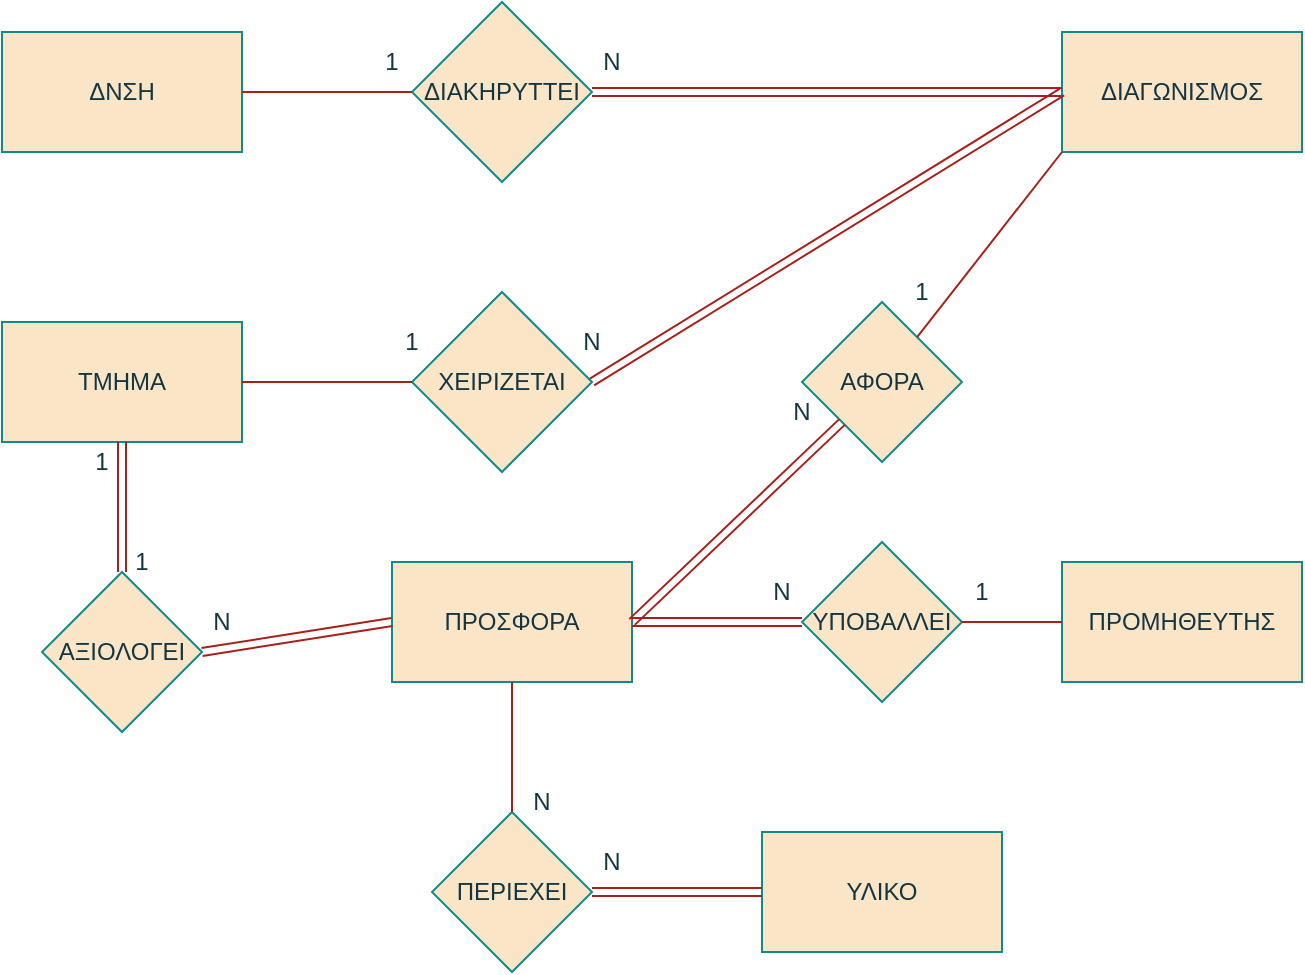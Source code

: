 <mxfile version="22.1.11" type="github">
  <diagram id="R2lEEEUBdFMjLlhIrx00" name="Page-1">
    <mxGraphModel dx="1114" dy="616" grid="1" gridSize="10" guides="1" tooltips="1" connect="1" arrows="1" fold="1" page="1" pageScale="1" pageWidth="850" pageHeight="1100" math="0" shadow="0" extFonts="Permanent Marker^https://fonts.googleapis.com/css?family=Permanent+Marker">
      <root>
        <mxCell id="0" />
        <mxCell id="1" parent="0" />
        <mxCell id="gFeTC7dQqnttg-DzdxJD-71" value="ΔΝΣΗ" style="rounded=0;whiteSpace=wrap;html=1;labelBackgroundColor=none;fillColor=#FAE5C7;strokeColor=#0F8B8D;fontColor=#143642;" parent="1" vertex="1">
          <mxGeometry x="130" y="60" width="120" height="60" as="geometry" />
        </mxCell>
        <mxCell id="gFeTC7dQqnttg-DzdxJD-72" value="ΔΙΑΓΩΝΙΣΜΟΣ" style="rounded=0;whiteSpace=wrap;html=1;labelBackgroundColor=none;fillColor=#FAE5C7;strokeColor=#0F8B8D;fontColor=#143642;" parent="1" vertex="1">
          <mxGeometry x="660" y="60" width="120" height="60" as="geometry" />
        </mxCell>
        <mxCell id="gFeTC7dQqnttg-DzdxJD-73" value="ΠΡΟΣΦΟΡΑ" style="rounded=0;whiteSpace=wrap;html=1;labelBackgroundColor=none;fillColor=#FAE5C7;strokeColor=#0F8B8D;fontColor=#143642;" parent="1" vertex="1">
          <mxGeometry x="325" y="325" width="120" height="60" as="geometry" />
        </mxCell>
        <mxCell id="gFeTC7dQqnttg-DzdxJD-74" value="ΠΡΟΜΗΘΕΥΤΗΣ" style="rounded=0;whiteSpace=wrap;html=1;labelBackgroundColor=none;fillColor=#FAE5C7;strokeColor=#0F8B8D;fontColor=#143642;" parent="1" vertex="1">
          <mxGeometry x="660" y="325" width="120" height="60" as="geometry" />
        </mxCell>
        <mxCell id="gFeTC7dQqnttg-DzdxJD-75" value="ΤΜΗΜΑ" style="rounded=0;whiteSpace=wrap;html=1;labelBackgroundColor=none;fillColor=#FAE5C7;strokeColor=#0F8B8D;fontColor=#143642;" parent="1" vertex="1">
          <mxGeometry x="130" y="205" width="120" height="60" as="geometry" />
        </mxCell>
        <mxCell id="gFeTC7dQqnttg-DzdxJD-76" value="ΥΛΙΚΟ" style="rounded=0;whiteSpace=wrap;html=1;labelBackgroundColor=none;fillColor=#FAE5C7;strokeColor=#0F8B8D;fontColor=#143642;" parent="1" vertex="1">
          <mxGeometry x="510" y="460" width="120" height="60" as="geometry" />
        </mxCell>
        <mxCell id="gFeTC7dQqnttg-DzdxJD-77" value="ΔΙΑΚΗΡΥΤΤΕΙ" style="rhombus;whiteSpace=wrap;html=1;rounded=0;labelBackgroundColor=none;fillColor=#FAE5C7;strokeColor=#0F8B8D;fontColor=#143642;" parent="1" vertex="1">
          <mxGeometry x="335" y="45" width="90" height="90" as="geometry" />
        </mxCell>
        <mxCell id="gFeTC7dQqnttg-DzdxJD-78" value="" style="shape=link;html=1;rounded=0;exitX=1;exitY=0.5;exitDx=0;exitDy=0;entryX=0;entryY=0.5;entryDx=0;entryDy=0;labelBackgroundColor=none;strokeColor=#A8201A;fontColor=default;" parent="1" source="gFeTC7dQqnttg-DzdxJD-77" target="gFeTC7dQqnttg-DzdxJD-72" edge="1">
          <mxGeometry width="100" relative="1" as="geometry">
            <mxPoint x="370" y="320" as="sourcePoint" />
            <mxPoint x="470" y="320" as="targetPoint" />
            <Array as="points" />
          </mxGeometry>
        </mxCell>
        <mxCell id="gFeTC7dQqnttg-DzdxJD-79" value="" style="endArrow=none;html=1;rounded=0;exitX=1;exitY=0.5;exitDx=0;exitDy=0;entryX=0;entryY=0.5;entryDx=0;entryDy=0;labelBackgroundColor=none;strokeColor=#A8201A;fontColor=default;" parent="1" source="gFeTC7dQqnttg-DzdxJD-71" target="gFeTC7dQqnttg-DzdxJD-77" edge="1">
          <mxGeometry width="50" height="50" relative="1" as="geometry">
            <mxPoint x="400" y="340" as="sourcePoint" />
            <mxPoint x="450" y="290" as="targetPoint" />
            <Array as="points">
              <mxPoint x="300" y="90" />
            </Array>
          </mxGeometry>
        </mxCell>
        <mxCell id="gFeTC7dQqnttg-DzdxJD-80" value="Ν" style="text;strokeColor=none;align=center;fillColor=none;html=1;verticalAlign=middle;whiteSpace=wrap;rounded=0;labelBackgroundColor=none;fontColor=#143642;" parent="1" vertex="1">
          <mxGeometry x="425" y="60" width="20" height="30" as="geometry" />
        </mxCell>
        <mxCell id="gFeTC7dQqnttg-DzdxJD-81" value="1" style="text;strokeColor=none;align=center;fillColor=none;html=1;verticalAlign=middle;whiteSpace=wrap;rounded=0;labelBackgroundColor=none;fontColor=#143642;" parent="1" vertex="1">
          <mxGeometry x="170" y="260" width="20" height="30" as="geometry" />
        </mxCell>
        <mxCell id="gFeTC7dQqnttg-DzdxJD-82" value="ΧΕΙΡΙΖΕΤΑΙ" style="rhombus;whiteSpace=wrap;html=1;rounded=0;labelBackgroundColor=none;fillColor=#FAE5C7;strokeColor=#0F8B8D;fontColor=#143642;" parent="1" vertex="1">
          <mxGeometry x="335" y="190" width="90" height="90" as="geometry" />
        </mxCell>
        <mxCell id="gFeTC7dQqnttg-DzdxJD-83" value="" style="shape=link;html=1;rounded=0;entryX=0;entryY=0.5;entryDx=0;entryDy=0;exitX=1;exitY=0.5;exitDx=0;exitDy=0;labelBackgroundColor=none;strokeColor=#A8201A;fontColor=default;" parent="1" source="gFeTC7dQqnttg-DzdxJD-82" target="gFeTC7dQqnttg-DzdxJD-72" edge="1">
          <mxGeometry width="100" relative="1" as="geometry">
            <mxPoint x="425" y="210" as="sourcePoint" />
            <mxPoint x="470" y="320" as="targetPoint" />
          </mxGeometry>
        </mxCell>
        <mxCell id="gFeTC7dQqnttg-DzdxJD-84" value="" style="endArrow=none;html=1;rounded=0;exitX=1;exitY=0.5;exitDx=0;exitDy=0;entryX=0;entryY=0.5;entryDx=0;entryDy=0;labelBackgroundColor=none;strokeColor=#A8201A;fontColor=default;" parent="1" source="gFeTC7dQqnttg-DzdxJD-75" target="gFeTC7dQqnttg-DzdxJD-82" edge="1">
          <mxGeometry width="50" height="50" relative="1" as="geometry">
            <mxPoint x="400" y="340" as="sourcePoint" />
            <mxPoint x="450" y="290" as="targetPoint" />
          </mxGeometry>
        </mxCell>
        <mxCell id="gFeTC7dQqnttg-DzdxJD-85" value="1" style="text;strokeColor=none;align=center;fillColor=none;html=1;verticalAlign=middle;whiteSpace=wrap;rounded=0;labelBackgroundColor=none;fontColor=#143642;" parent="1" vertex="1">
          <mxGeometry x="325" y="200" width="20" height="30" as="geometry" />
        </mxCell>
        <mxCell id="gFeTC7dQqnttg-DzdxJD-86" value="Ν" style="text;strokeColor=none;align=center;fillColor=none;html=1;verticalAlign=middle;whiteSpace=wrap;rounded=0;labelBackgroundColor=none;fontColor=#143642;" parent="1" vertex="1">
          <mxGeometry x="415" y="200" width="20" height="30" as="geometry" />
        </mxCell>
        <mxCell id="gFeTC7dQqnttg-DzdxJD-87" value="ΑΦΟΡΑ" style="rhombus;whiteSpace=wrap;html=1;rounded=0;labelBackgroundColor=none;fillColor=#FAE5C7;strokeColor=#0F8B8D;fontColor=#143642;" parent="1" vertex="1">
          <mxGeometry x="530" y="195" width="80" height="80" as="geometry" />
        </mxCell>
        <mxCell id="gFeTC7dQqnttg-DzdxJD-88" value="" style="shape=link;html=1;rounded=0;entryX=1;entryY=0.5;entryDx=0;entryDy=0;exitX=0;exitY=1;exitDx=0;exitDy=0;labelBackgroundColor=none;strokeColor=#A8201A;fontColor=default;" parent="1" source="gFeTC7dQqnttg-DzdxJD-87" target="gFeTC7dQqnttg-DzdxJD-73" edge="1">
          <mxGeometry width="100" relative="1" as="geometry">
            <mxPoint x="370" y="320" as="sourcePoint" />
            <mxPoint x="470" y="320" as="targetPoint" />
            <Array as="points" />
          </mxGeometry>
        </mxCell>
        <mxCell id="gFeTC7dQqnttg-DzdxJD-89" value="" style="endArrow=none;html=1;rounded=0;exitX=0;exitY=1;exitDx=0;exitDy=0;labelBackgroundColor=none;strokeColor=#A8201A;fontColor=default;" parent="1" source="gFeTC7dQqnttg-DzdxJD-72" target="gFeTC7dQqnttg-DzdxJD-87" edge="1">
          <mxGeometry width="50" height="50" relative="1" as="geometry">
            <mxPoint x="400" y="340" as="sourcePoint" />
            <mxPoint x="560" y="160" as="targetPoint" />
            <Array as="points" />
          </mxGeometry>
        </mxCell>
        <mxCell id="gFeTC7dQqnttg-DzdxJD-90" value="Ν" style="text;strokeColor=none;align=center;fillColor=none;html=1;verticalAlign=middle;whiteSpace=wrap;rounded=0;labelBackgroundColor=none;fontColor=#143642;" parent="1" vertex="1">
          <mxGeometry x="520" y="235" width="20" height="30" as="geometry" />
        </mxCell>
        <mxCell id="gFeTC7dQqnttg-DzdxJD-91" value="1" style="text;strokeColor=none;align=center;fillColor=none;html=1;verticalAlign=middle;whiteSpace=wrap;rounded=0;labelBackgroundColor=none;fontColor=#143642;" parent="1" vertex="1">
          <mxGeometry x="580" y="175" width="20" height="30" as="geometry" />
        </mxCell>
        <mxCell id="gFeTC7dQqnttg-DzdxJD-92" value="ΑΞΙΟΛΟΓΕΙ" style="rhombus;whiteSpace=wrap;html=1;rounded=0;labelBackgroundColor=none;fillColor=#FAE5C7;strokeColor=#0F8B8D;fontColor=#143642;" parent="1" vertex="1">
          <mxGeometry x="150" y="330" width="80" height="80" as="geometry" />
        </mxCell>
        <mxCell id="gFeTC7dQqnttg-DzdxJD-93" value="" style="shape=link;html=1;rounded=0;exitX=1;exitY=0.5;exitDx=0;exitDy=0;entryX=0;entryY=0.5;entryDx=0;entryDy=0;labelBackgroundColor=none;strokeColor=#A8201A;fontColor=default;" parent="1" source="gFeTC7dQqnttg-DzdxJD-92" target="gFeTC7dQqnttg-DzdxJD-73" edge="1">
          <mxGeometry width="100" relative="1" as="geometry">
            <mxPoint x="370" y="320" as="sourcePoint" />
            <mxPoint x="470" y="320" as="targetPoint" />
            <Array as="points" />
          </mxGeometry>
        </mxCell>
        <mxCell id="gFeTC7dQqnttg-DzdxJD-94" value="" style="shape=link;html=1;rounded=0;exitX=0.5;exitY=0;exitDx=0;exitDy=0;entryX=0.5;entryY=1;entryDx=0;entryDy=0;labelBackgroundColor=none;strokeColor=#A8201A;fontColor=default;" parent="1" source="gFeTC7dQqnttg-DzdxJD-92" target="gFeTC7dQqnttg-DzdxJD-75" edge="1">
          <mxGeometry width="100" relative="1" as="geometry">
            <mxPoint x="370" y="320" as="sourcePoint" />
            <mxPoint x="190" y="270" as="targetPoint" />
          </mxGeometry>
        </mxCell>
        <mxCell id="gFeTC7dQqnttg-DzdxJD-95" value="1" style="text;strokeColor=none;align=center;fillColor=none;html=1;verticalAlign=middle;whiteSpace=wrap;rounded=0;labelBackgroundColor=none;fontColor=#143642;" parent="1" vertex="1">
          <mxGeometry x="190" y="310" width="20" height="30" as="geometry" />
        </mxCell>
        <mxCell id="gFeTC7dQqnttg-DzdxJD-96" value="Ν" style="text;strokeColor=none;align=center;fillColor=none;html=1;verticalAlign=middle;whiteSpace=wrap;rounded=0;labelBackgroundColor=none;fontColor=#143642;" parent="1" vertex="1">
          <mxGeometry x="230" y="340" width="20" height="30" as="geometry" />
        </mxCell>
        <mxCell id="gFeTC7dQqnttg-DzdxJD-97" value="ΠΕΡΙΕΧΕΙ" style="rhombus;whiteSpace=wrap;html=1;rounded=0;labelBackgroundColor=none;fillColor=#FAE5C7;strokeColor=#0F8B8D;fontColor=#143642;" parent="1" vertex="1">
          <mxGeometry x="345" y="450" width="80" height="80" as="geometry" />
        </mxCell>
        <mxCell id="gFeTC7dQqnttg-DzdxJD-98" value="" style="endArrow=none;html=1;rounded=0;exitX=0.5;exitY=0;exitDx=0;exitDy=0;entryX=0.5;entryY=1;entryDx=0;entryDy=0;labelBackgroundColor=none;strokeColor=#A8201A;fontColor=default;" parent="1" source="gFeTC7dQqnttg-DzdxJD-97" target="gFeTC7dQqnttg-DzdxJD-73" edge="1">
          <mxGeometry width="50" height="50" relative="1" as="geometry">
            <mxPoint x="400" y="340" as="sourcePoint" />
            <mxPoint x="450" y="290" as="targetPoint" />
          </mxGeometry>
        </mxCell>
        <mxCell id="gFeTC7dQqnttg-DzdxJD-99" value="" style="shape=link;html=1;rounded=0;entryX=0;entryY=0.5;entryDx=0;entryDy=0;exitX=1;exitY=0.5;exitDx=0;exitDy=0;labelBackgroundColor=none;strokeColor=#A8201A;fontColor=default;" parent="1" source="gFeTC7dQqnttg-DzdxJD-97" target="gFeTC7dQqnttg-DzdxJD-76" edge="1">
          <mxGeometry width="100" relative="1" as="geometry">
            <mxPoint x="370" y="320" as="sourcePoint" />
            <mxPoint x="470" y="320" as="targetPoint" />
            <Array as="points" />
          </mxGeometry>
        </mxCell>
        <mxCell id="gFeTC7dQqnttg-DzdxJD-100" value="ΥΠΟΒΑΛΛΕΙ" style="rhombus;whiteSpace=wrap;html=1;rounded=0;labelBackgroundColor=none;fillColor=#FAE5C7;strokeColor=#0F8B8D;fontColor=#143642;" parent="1" vertex="1">
          <mxGeometry x="530" y="315" width="80" height="80" as="geometry" />
        </mxCell>
        <mxCell id="gFeTC7dQqnttg-DzdxJD-101" value="" style="endArrow=none;html=1;rounded=0;entryX=0;entryY=0.5;entryDx=0;entryDy=0;exitX=1;exitY=0.5;exitDx=0;exitDy=0;labelBackgroundColor=none;strokeColor=#A8201A;fontColor=default;" parent="1" source="gFeTC7dQqnttg-DzdxJD-100" target="gFeTC7dQqnttg-DzdxJD-74" edge="1">
          <mxGeometry width="50" height="50" relative="1" as="geometry">
            <mxPoint x="400" y="340" as="sourcePoint" />
            <mxPoint x="450" y="290" as="targetPoint" />
          </mxGeometry>
        </mxCell>
        <mxCell id="gFeTC7dQqnttg-DzdxJD-102" value="" style="shape=link;html=1;rounded=0;entryX=0;entryY=0.5;entryDx=0;entryDy=0;exitX=1;exitY=0.5;exitDx=0;exitDy=0;labelBackgroundColor=none;strokeColor=#A8201A;fontColor=default;" parent="1" source="gFeTC7dQqnttg-DzdxJD-73" target="gFeTC7dQqnttg-DzdxJD-100" edge="1">
          <mxGeometry width="100" relative="1" as="geometry">
            <mxPoint x="370" y="320" as="sourcePoint" />
            <mxPoint x="470" y="320" as="targetPoint" />
          </mxGeometry>
        </mxCell>
        <mxCell id="gFeTC7dQqnttg-DzdxJD-103" value="1" style="text;strokeColor=none;align=center;fillColor=none;html=1;verticalAlign=middle;whiteSpace=wrap;rounded=0;labelBackgroundColor=none;fontColor=#143642;" parent="1" vertex="1">
          <mxGeometry x="315" y="60" width="20" height="30" as="geometry" />
        </mxCell>
        <mxCell id="gFeTC7dQqnttg-DzdxJD-104" value="Ν" style="text;strokeColor=none;align=center;fillColor=none;html=1;verticalAlign=middle;whiteSpace=wrap;rounded=0;labelBackgroundColor=none;fontColor=#143642;" parent="1" vertex="1">
          <mxGeometry x="510" y="325" width="20" height="30" as="geometry" />
        </mxCell>
        <mxCell id="gFeTC7dQqnttg-DzdxJD-105" value="1" style="text;strokeColor=none;align=center;fillColor=none;html=1;verticalAlign=middle;whiteSpace=wrap;rounded=0;labelBackgroundColor=none;fontColor=#143642;" parent="1" vertex="1">
          <mxGeometry x="610" y="325" width="20" height="30" as="geometry" />
        </mxCell>
        <mxCell id="gFeTC7dQqnttg-DzdxJD-106" value="Ν" style="text;strokeColor=none;align=center;fillColor=none;html=1;verticalAlign=middle;whiteSpace=wrap;rounded=0;labelBackgroundColor=none;fontColor=#143642;" parent="1" vertex="1">
          <mxGeometry x="425" y="460" width="20" height="30" as="geometry" />
        </mxCell>
        <mxCell id="gFeTC7dQqnttg-DzdxJD-107" value="Ν" style="text;strokeColor=none;align=center;fillColor=none;html=1;verticalAlign=middle;whiteSpace=wrap;rounded=0;labelBackgroundColor=none;fontColor=#143642;" parent="1" vertex="1">
          <mxGeometry x="390" y="430" width="20" height="30" as="geometry" />
        </mxCell>
      </root>
    </mxGraphModel>
  </diagram>
</mxfile>
